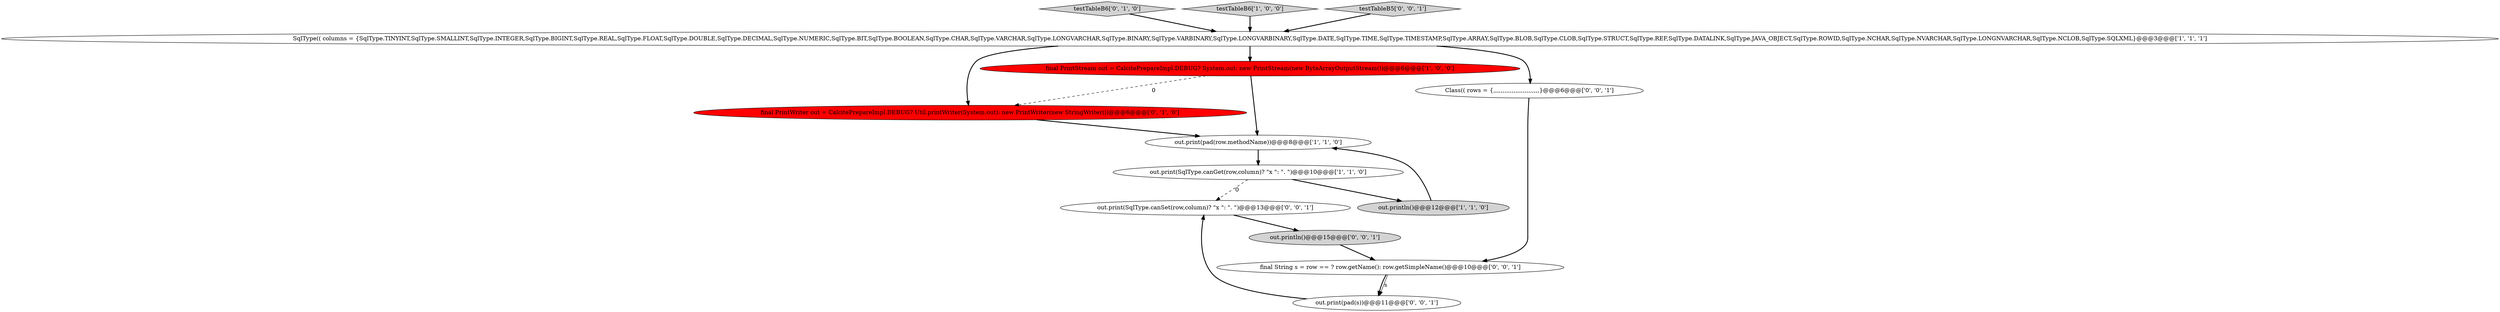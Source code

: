 digraph {
6 [style = filled, label = "testTableB6['0', '1', '0']", fillcolor = lightgray, shape = diamond image = "AAA0AAABBB2BBB"];
7 [style = filled, label = "final PrintWriter out = CalcitePrepareImpl.DEBUG? Util.printWriter(System.out): new PrintWriter(new StringWriter())@@@6@@@['0', '1', '0']", fillcolor = red, shape = ellipse image = "AAA1AAABBB2BBB"];
2 [style = filled, label = "final PrintStream out = CalcitePrepareImpl.DEBUG? System.out: new PrintStream(new ByteArrayOutputStream())@@@6@@@['1', '0', '0']", fillcolor = red, shape = ellipse image = "AAA1AAABBB1BBB"];
0 [style = filled, label = "testTableB6['1', '0', '0']", fillcolor = lightgray, shape = diamond image = "AAA0AAABBB1BBB"];
1 [style = filled, label = "out.println()@@@12@@@['1', '1', '0']", fillcolor = lightgray, shape = ellipse image = "AAA0AAABBB1BBB"];
4 [style = filled, label = "SqlType(( columns = {SqlType.TINYINT,SqlType.SMALLINT,SqlType.INTEGER,SqlType.BIGINT,SqlType.REAL,SqlType.FLOAT,SqlType.DOUBLE,SqlType.DECIMAL,SqlType.NUMERIC,SqlType.BIT,SqlType.BOOLEAN,SqlType.CHAR,SqlType.VARCHAR,SqlType.LONGVARCHAR,SqlType.BINARY,SqlType.VARBINARY,SqlType.LONGVARBINARY,SqlType.DATE,SqlType.TIME,SqlType.TIMESTAMP,SqlType.ARRAY,SqlType.BLOB,SqlType.CLOB,SqlType.STRUCT,SqlType.REF,SqlType.DATALINK,SqlType.JAVA_OBJECT,SqlType.ROWID,SqlType.NCHAR,SqlType.NVARCHAR,SqlType.LONGNVARCHAR,SqlType.NCLOB,SqlType.SQLXML}@@@3@@@['1', '1', '1']", fillcolor = white, shape = ellipse image = "AAA0AAABBB1BBB"];
8 [style = filled, label = "out.print(SqlType.canSet(row,column)? \"x \": \". \")@@@13@@@['0', '0', '1']", fillcolor = white, shape = ellipse image = "AAA0AAABBB3BBB"];
12 [style = filled, label = "out.println()@@@15@@@['0', '0', '1']", fillcolor = lightgray, shape = ellipse image = "AAA0AAABBB3BBB"];
9 [style = filled, label = "final String s = row == ? row.getName(): row.getSimpleName()@@@10@@@['0', '0', '1']", fillcolor = white, shape = ellipse image = "AAA0AAABBB3BBB"];
13 [style = filled, label = "out.print(pad(s))@@@11@@@['0', '0', '1']", fillcolor = white, shape = ellipse image = "AAA0AAABBB3BBB"];
11 [style = filled, label = "Class(( rows = {,,,,,,,,,,,,,,,,,,,,,,,,,}@@@6@@@['0', '0', '1']", fillcolor = white, shape = ellipse image = "AAA0AAABBB3BBB"];
5 [style = filled, label = "out.print(SqlType.canGet(row,column)? \"x \": \". \")@@@10@@@['1', '1', '0']", fillcolor = white, shape = ellipse image = "AAA0AAABBB1BBB"];
3 [style = filled, label = "out.print(pad(row.methodName))@@@8@@@['1', '1', '0']", fillcolor = white, shape = ellipse image = "AAA0AAABBB1BBB"];
10 [style = filled, label = "testTableB5['0', '0', '1']", fillcolor = lightgray, shape = diamond image = "AAA0AAABBB3BBB"];
1->3 [style = bold, label=""];
5->8 [style = dashed, label="0"];
5->1 [style = bold, label=""];
6->4 [style = bold, label=""];
7->3 [style = bold, label=""];
3->5 [style = bold, label=""];
4->2 [style = bold, label=""];
13->8 [style = bold, label=""];
4->11 [style = bold, label=""];
2->7 [style = dashed, label="0"];
11->9 [style = bold, label=""];
0->4 [style = bold, label=""];
12->9 [style = bold, label=""];
9->13 [style = solid, label="s"];
8->12 [style = bold, label=""];
4->7 [style = bold, label=""];
2->3 [style = bold, label=""];
9->13 [style = bold, label=""];
10->4 [style = bold, label=""];
}
